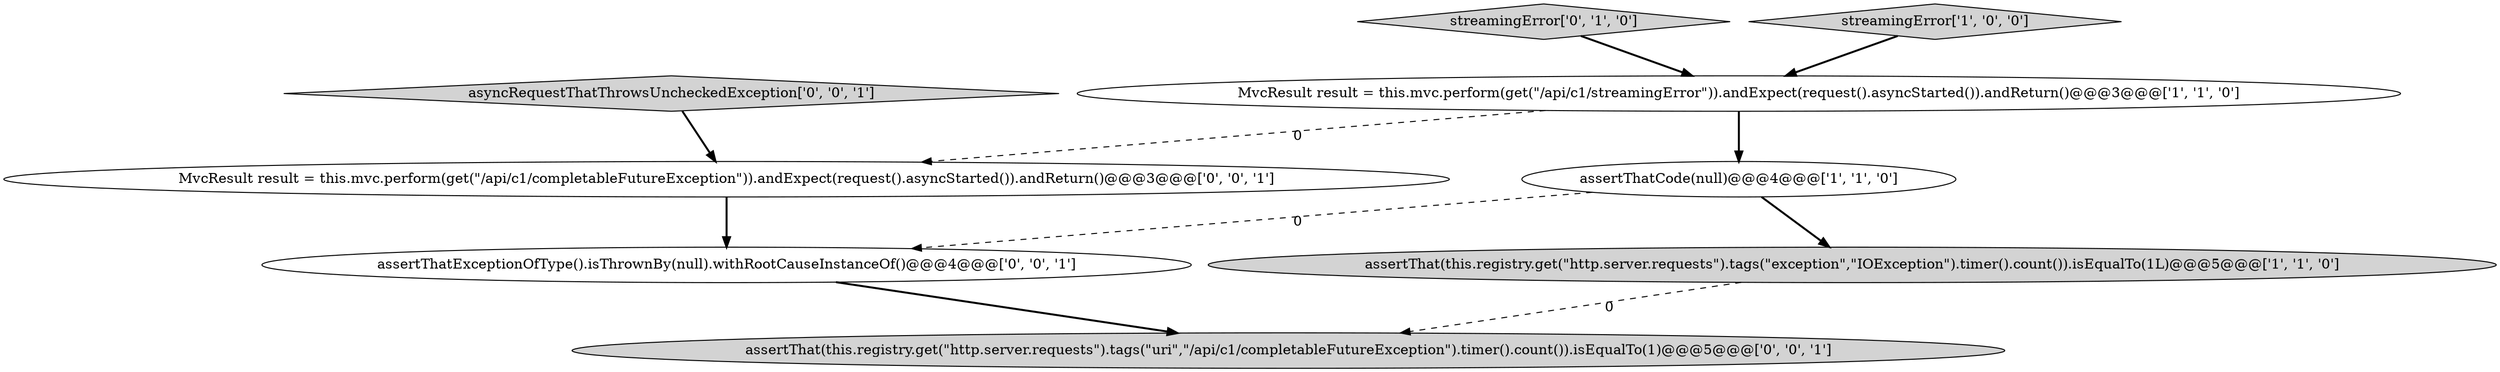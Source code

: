 digraph {
0 [style = filled, label = "assertThatCode(null)@@@4@@@['1', '1', '0']", fillcolor = white, shape = ellipse image = "AAA0AAABBB1BBB"];
6 [style = filled, label = "assertThatExceptionOfType().isThrownBy(null).withRootCauseInstanceOf()@@@4@@@['0', '0', '1']", fillcolor = white, shape = ellipse image = "AAA0AAABBB3BBB"];
4 [style = filled, label = "streamingError['0', '1', '0']", fillcolor = lightgray, shape = diamond image = "AAA0AAABBB2BBB"];
5 [style = filled, label = "MvcResult result = this.mvc.perform(get(\"/api/c1/completableFutureException\")).andExpect(request().asyncStarted()).andReturn()@@@3@@@['0', '0', '1']", fillcolor = white, shape = ellipse image = "AAA0AAABBB3BBB"];
7 [style = filled, label = "asyncRequestThatThrowsUncheckedException['0', '0', '1']", fillcolor = lightgray, shape = diamond image = "AAA0AAABBB3BBB"];
8 [style = filled, label = "assertThat(this.registry.get(\"http.server.requests\").tags(\"uri\",\"/api/c1/completableFutureException\").timer().count()).isEqualTo(1)@@@5@@@['0', '0', '1']", fillcolor = lightgray, shape = ellipse image = "AAA0AAABBB3BBB"];
2 [style = filled, label = "assertThat(this.registry.get(\"http.server.requests\").tags(\"exception\",\"IOException\").timer().count()).isEqualTo(1L)@@@5@@@['1', '1', '0']", fillcolor = lightgray, shape = ellipse image = "AAA0AAABBB1BBB"];
3 [style = filled, label = "streamingError['1', '0', '0']", fillcolor = lightgray, shape = diamond image = "AAA0AAABBB1BBB"];
1 [style = filled, label = "MvcResult result = this.mvc.perform(get(\"/api/c1/streamingError\")).andExpect(request().asyncStarted()).andReturn()@@@3@@@['1', '1', '0']", fillcolor = white, shape = ellipse image = "AAA0AAABBB1BBB"];
4->1 [style = bold, label=""];
7->5 [style = bold, label=""];
0->6 [style = dashed, label="0"];
1->0 [style = bold, label=""];
1->5 [style = dashed, label="0"];
5->6 [style = bold, label=""];
3->1 [style = bold, label=""];
2->8 [style = dashed, label="0"];
6->8 [style = bold, label=""];
0->2 [style = bold, label=""];
}
